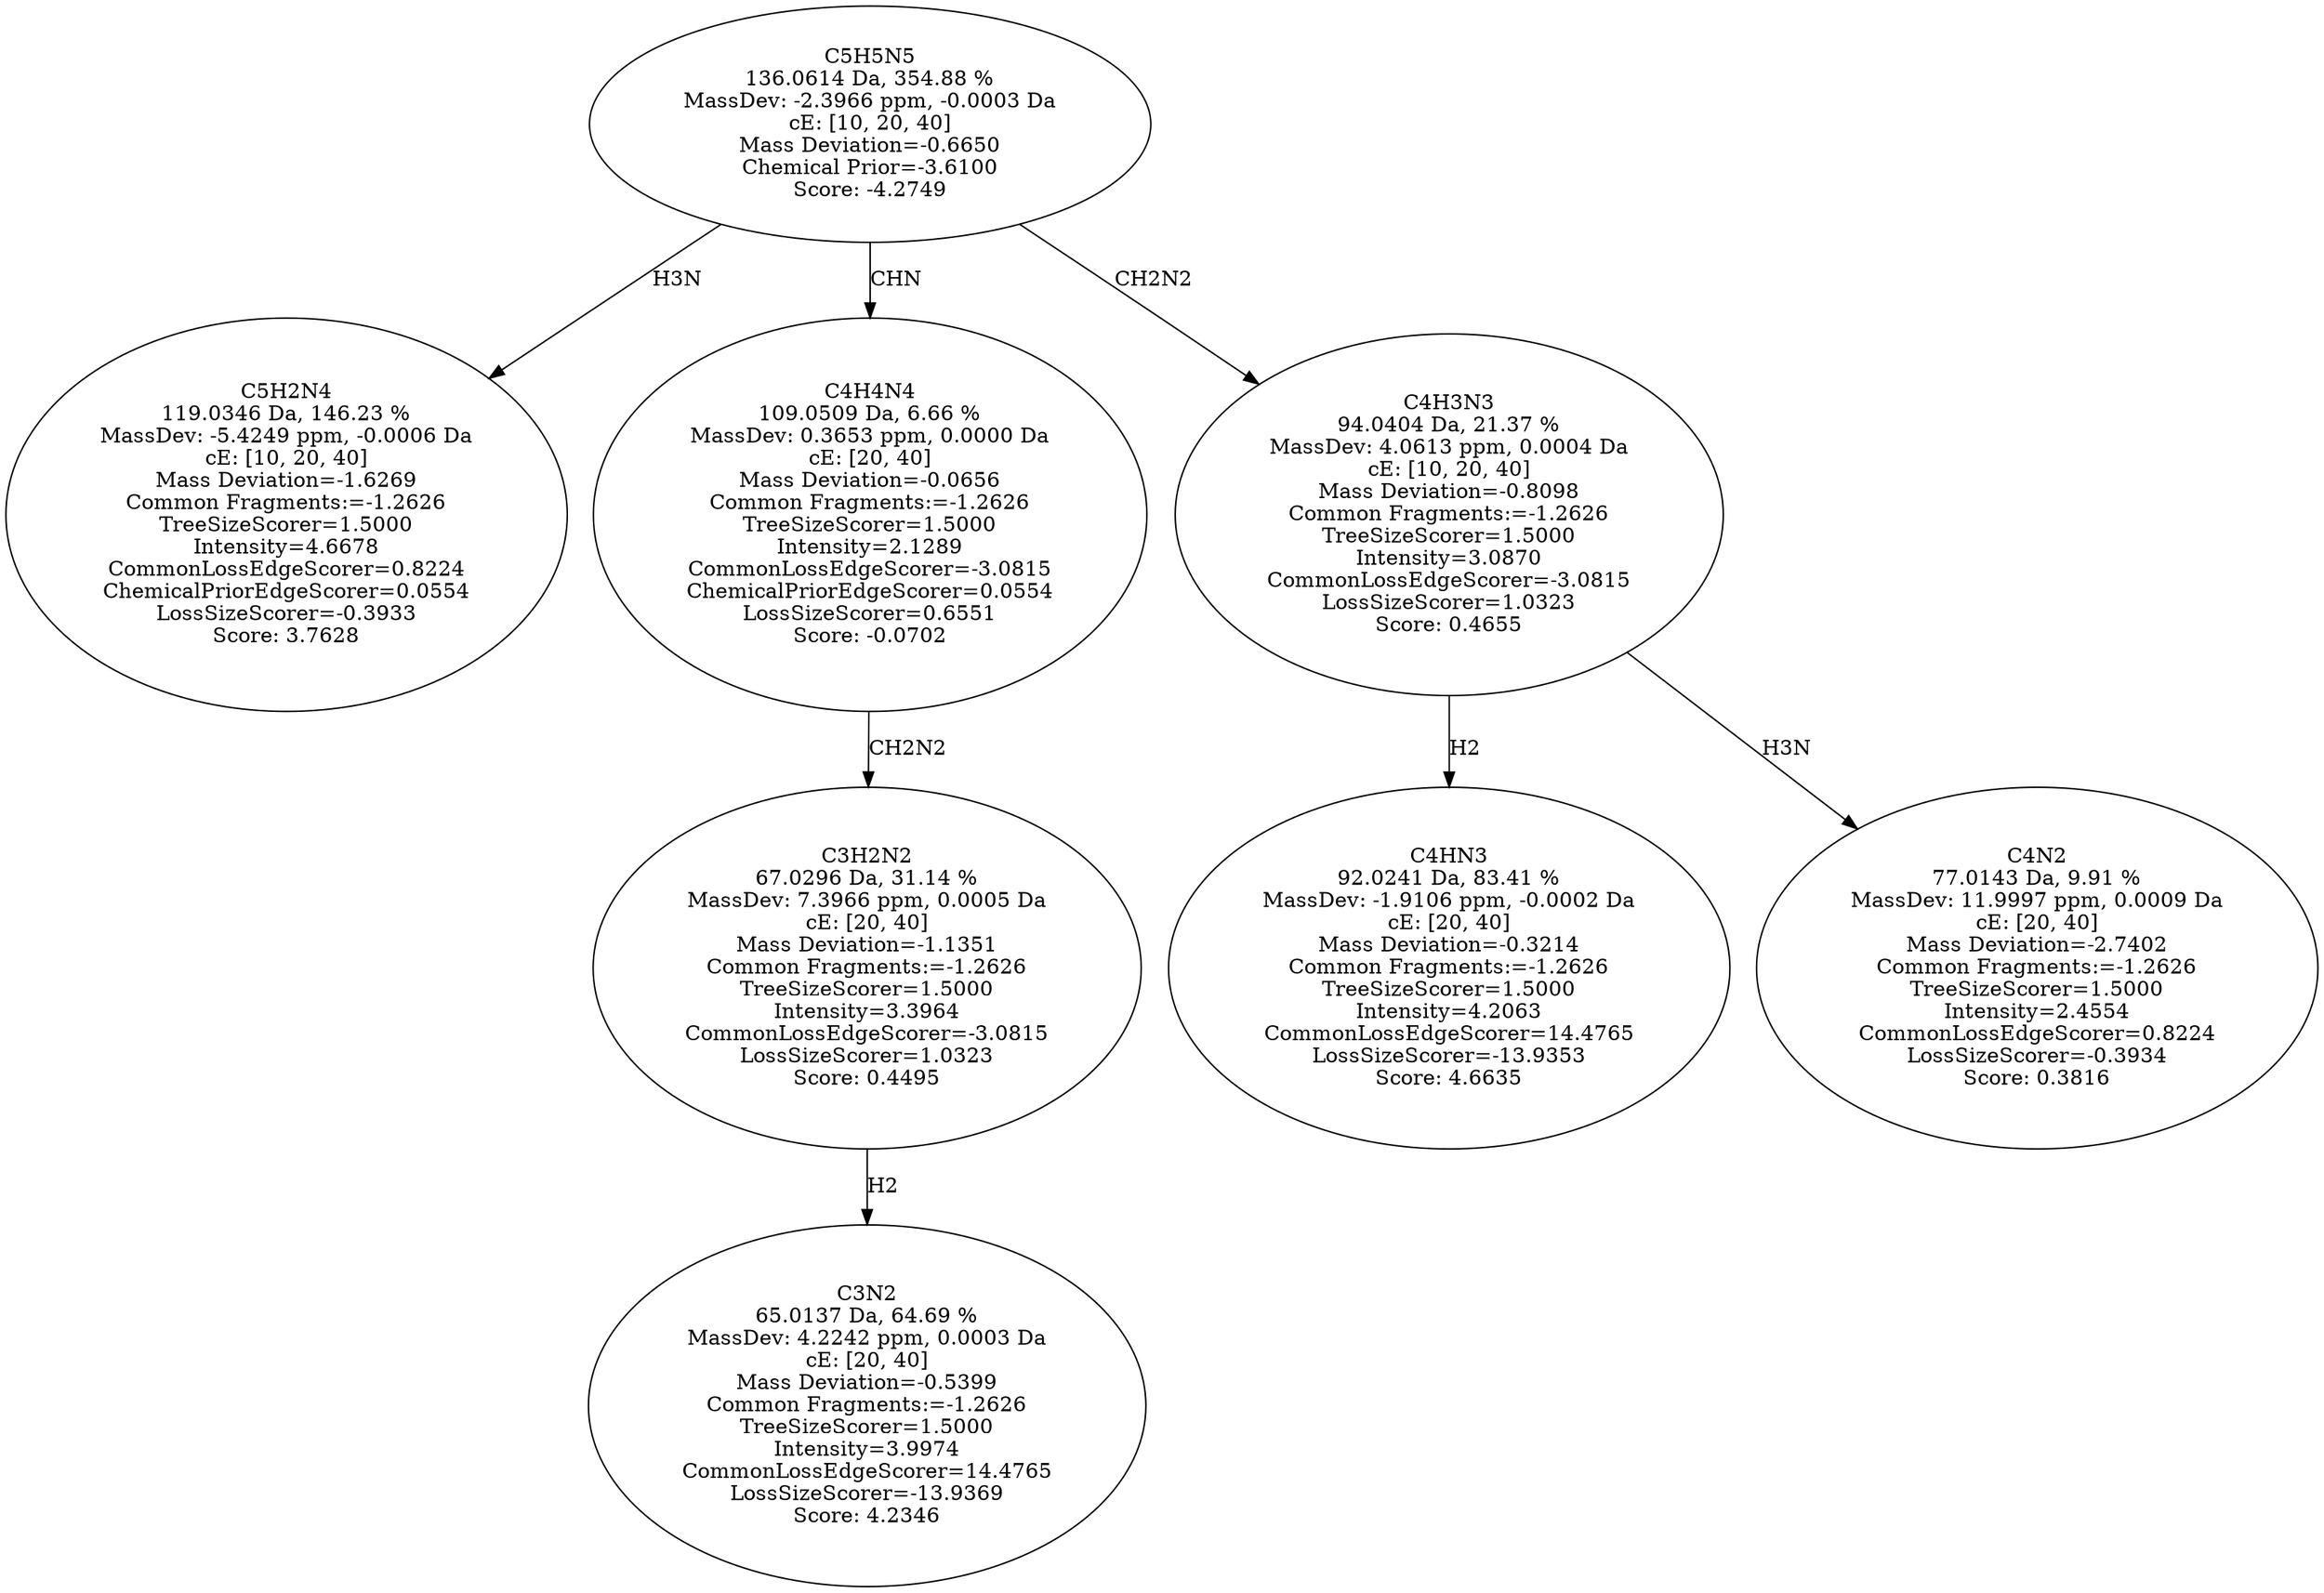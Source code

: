 strict digraph {
v1 [label="C5H2N4\n119.0346 Da, 146.23 %\nMassDev: -5.4249 ppm, -0.0006 Da\ncE: [10, 20, 40]\nMass Deviation=-1.6269\nCommon Fragments:=-1.2626\nTreeSizeScorer=1.5000\nIntensity=4.6678\nCommonLossEdgeScorer=0.8224\nChemicalPriorEdgeScorer=0.0554\nLossSizeScorer=-0.3933\nScore: 3.7628"];
v2 [label="C3N2\n65.0137 Da, 64.69 %\nMassDev: 4.2242 ppm, 0.0003 Da\ncE: [20, 40]\nMass Deviation=-0.5399\nCommon Fragments:=-1.2626\nTreeSizeScorer=1.5000\nIntensity=3.9974\nCommonLossEdgeScorer=14.4765\nLossSizeScorer=-13.9369\nScore: 4.2346"];
v3 [label="C3H2N2\n67.0296 Da, 31.14 %\nMassDev: 7.3966 ppm, 0.0005 Da\ncE: [20, 40]\nMass Deviation=-1.1351\nCommon Fragments:=-1.2626\nTreeSizeScorer=1.5000\nIntensity=3.3964\nCommonLossEdgeScorer=-3.0815\nLossSizeScorer=1.0323\nScore: 0.4495"];
v4 [label="C4H4N4\n109.0509 Da, 6.66 %\nMassDev: 0.3653 ppm, 0.0000 Da\ncE: [20, 40]\nMass Deviation=-0.0656\nCommon Fragments:=-1.2626\nTreeSizeScorer=1.5000\nIntensity=2.1289\nCommonLossEdgeScorer=-3.0815\nChemicalPriorEdgeScorer=0.0554\nLossSizeScorer=0.6551\nScore: -0.0702"];
v5 [label="C4HN3\n92.0241 Da, 83.41 %\nMassDev: -1.9106 ppm, -0.0002 Da\ncE: [20, 40]\nMass Deviation=-0.3214\nCommon Fragments:=-1.2626\nTreeSizeScorer=1.5000\nIntensity=4.2063\nCommonLossEdgeScorer=14.4765\nLossSizeScorer=-13.9353\nScore: 4.6635"];
v6 [label="C4N2\n77.0143 Da, 9.91 %\nMassDev: 11.9997 ppm, 0.0009 Da\ncE: [20, 40]\nMass Deviation=-2.7402\nCommon Fragments:=-1.2626\nTreeSizeScorer=1.5000\nIntensity=2.4554\nCommonLossEdgeScorer=0.8224\nLossSizeScorer=-0.3934\nScore: 0.3816"];
v7 [label="C4H3N3\n94.0404 Da, 21.37 %\nMassDev: 4.0613 ppm, 0.0004 Da\ncE: [10, 20, 40]\nMass Deviation=-0.8098\nCommon Fragments:=-1.2626\nTreeSizeScorer=1.5000\nIntensity=3.0870\nCommonLossEdgeScorer=-3.0815\nLossSizeScorer=1.0323\nScore: 0.4655"];
v8 [label="C5H5N5\n136.0614 Da, 354.88 %\nMassDev: -2.3966 ppm, -0.0003 Da\ncE: [10, 20, 40]\nMass Deviation=-0.6650\nChemical Prior=-3.6100\nScore: -4.2749"];
v8 -> v1 [label="H3N"];
v3 -> v2 [label="H2"];
v4 -> v3 [label="CH2N2"];
v8 -> v4 [label="CHN"];
v7 -> v5 [label="H2"];
v7 -> v6 [label="H3N"];
v8 -> v7 [label="CH2N2"];
}
